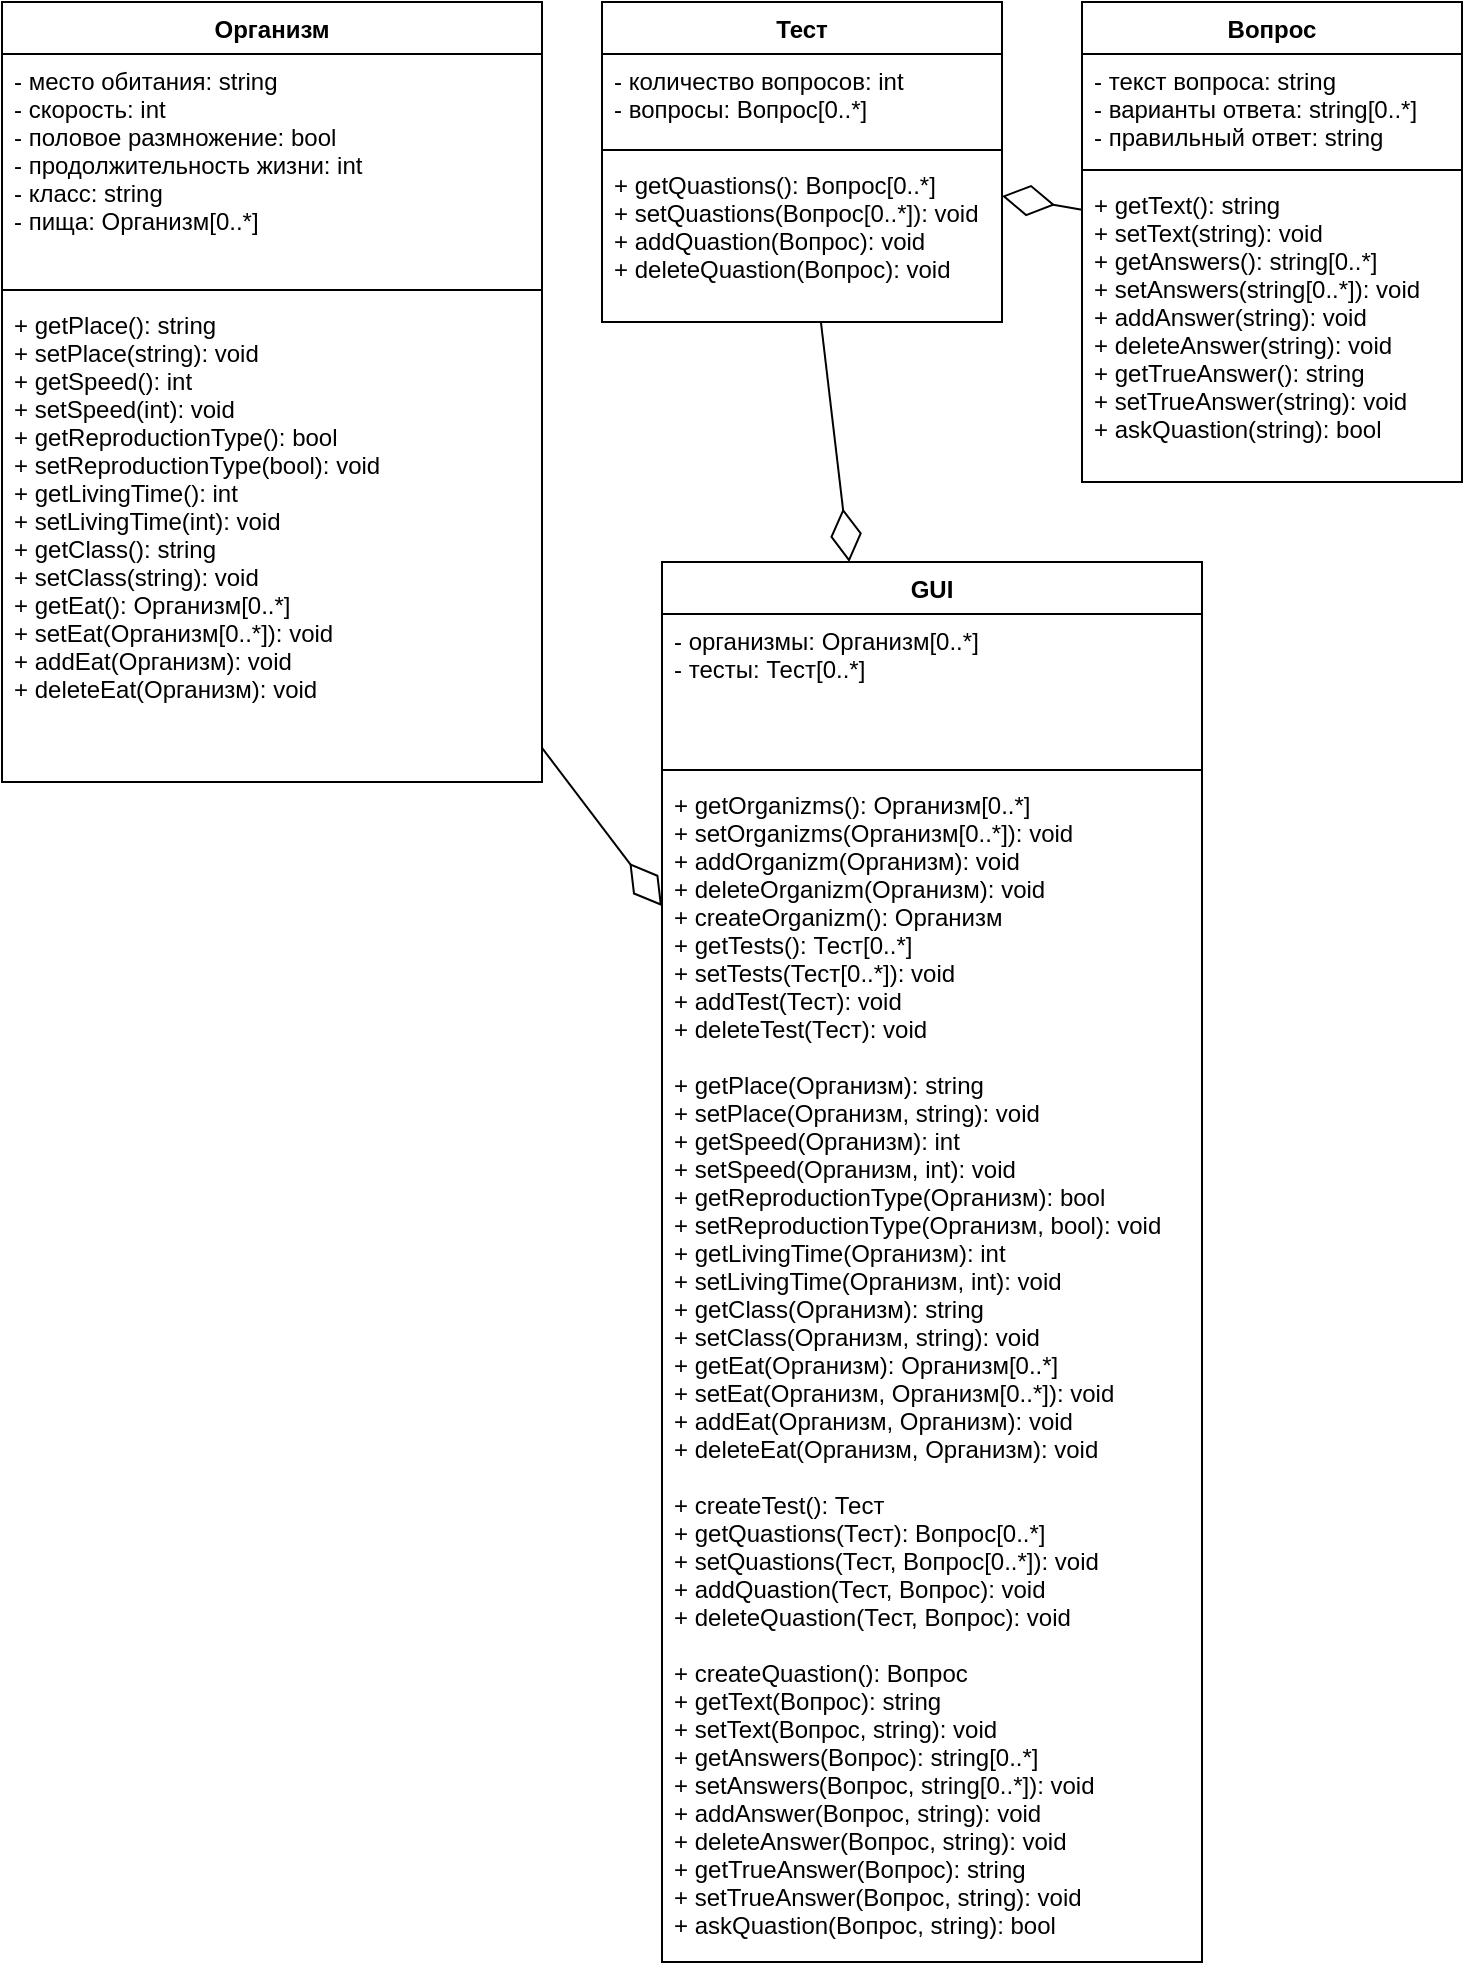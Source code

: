 <mxfile version="12.2.2" type="device" pages="1"><diagram id="Wq7GN9JAdPdPRqMJCTW3" name="Page-1"><mxGraphModel dx="854" dy="496" grid="1" gridSize="10" guides="1" tooltips="1" connect="1" arrows="1" fold="1" page="1" pageScale="1" pageWidth="827" pageHeight="1169" math="0" shadow="0"><root><mxCell id="0"/><mxCell id="1" parent="0"/><mxCell id="7-B2YhpawIQ-DdVbOOLG-5" value="Организм" style="swimlane;fontStyle=1;align=center;verticalAlign=top;childLayout=stackLayout;horizontal=1;startSize=26;horizontalStack=0;resizeParent=1;resizeParentMax=0;resizeLast=0;collapsible=1;marginBottom=0;" parent="1" vertex="1"><mxGeometry x="70" y="40" width="270" height="390" as="geometry"/></mxCell><mxCell id="7-B2YhpawIQ-DdVbOOLG-6" value="- место обитания: string&#10;- скорость: int&#10;- половое размножение: bool&#10;- продолжительность жизни: int&#10;- класс: string&#10;- пища: Организм[0..*]&#10;" style="text;strokeColor=none;fillColor=none;align=left;verticalAlign=top;spacingLeft=4;spacingRight=4;overflow=hidden;rotatable=0;points=[[0,0.5],[1,0.5]];portConstraint=eastwest;" parent="7-B2YhpawIQ-DdVbOOLG-5" vertex="1"><mxGeometry y="26" width="270" height="114" as="geometry"/></mxCell><mxCell id="7-B2YhpawIQ-DdVbOOLG-7" value="" style="line;strokeWidth=1;fillColor=none;align=left;verticalAlign=middle;spacingTop=-1;spacingLeft=3;spacingRight=3;rotatable=0;labelPosition=right;points=[];portConstraint=eastwest;" parent="7-B2YhpawIQ-DdVbOOLG-5" vertex="1"><mxGeometry y="140" width="270" height="8" as="geometry"/></mxCell><mxCell id="7-B2YhpawIQ-DdVbOOLG-8" value="+ getPlace(): string&#10;+ setPlace(string): void&#10;+ getSpeed(): int&#10;+ setSpeed(int): void&#10;+ getReproductionType(): bool&#10;+ setReproductionType(bool): void&#10;+ getLivingTime(): int&#10;+ setLivingTime(int): void&#10;+ getClass(): string&#10;+ setClass(string): void&#10;+ getEat(): Организм[0..*]&#10;+ setEat(Организм[0..*]): void&#10;+ addEat(Организм): void&#10;+ deleteEat(Организм): void" style="text;strokeColor=none;fillColor=none;align=left;verticalAlign=top;spacingLeft=4;spacingRight=4;overflow=hidden;rotatable=0;points=[[0,0.5],[1,0.5]];portConstraint=eastwest;" parent="7-B2YhpawIQ-DdVbOOLG-5" vertex="1"><mxGeometry y="148" width="270" height="242" as="geometry"/></mxCell><mxCell id="-FsxiZH_q6cT2GIHs350-1" value="Тест" style="swimlane;fontStyle=1;align=center;verticalAlign=top;childLayout=stackLayout;horizontal=1;startSize=26;horizontalStack=0;resizeParent=1;resizeParentMax=0;resizeLast=0;collapsible=1;marginBottom=0;" parent="1" vertex="1"><mxGeometry x="370" y="40" width="200" height="160" as="geometry"/></mxCell><mxCell id="-FsxiZH_q6cT2GIHs350-2" value="- количество вопросов: int&#10;- вопросы: Вопрос[0..*]" style="text;strokeColor=none;fillColor=none;align=left;verticalAlign=top;spacingLeft=4;spacingRight=4;overflow=hidden;rotatable=0;points=[[0,0.5],[1,0.5]];portConstraint=eastwest;" parent="-FsxiZH_q6cT2GIHs350-1" vertex="1"><mxGeometry y="26" width="200" height="44" as="geometry"/></mxCell><mxCell id="-FsxiZH_q6cT2GIHs350-3" value="" style="line;strokeWidth=1;fillColor=none;align=left;verticalAlign=middle;spacingTop=-1;spacingLeft=3;spacingRight=3;rotatable=0;labelPosition=right;points=[];portConstraint=eastwest;" parent="-FsxiZH_q6cT2GIHs350-1" vertex="1"><mxGeometry y="70" width="200" height="8" as="geometry"/></mxCell><mxCell id="-FsxiZH_q6cT2GIHs350-4" value="+ getQuastions(): Вопрос[0..*]&#10;+ setQuastions(Вопрос[0..*]): void&#10;+ addQuastion(Вопрос): void&#10;+ deleteQuastion(Вопрос): void" style="text;strokeColor=none;fillColor=none;align=left;verticalAlign=top;spacingLeft=4;spacingRight=4;overflow=hidden;rotatable=0;points=[[0,0.5],[1,0.5]];portConstraint=eastwest;" parent="-FsxiZH_q6cT2GIHs350-1" vertex="1"><mxGeometry y="78" width="200" height="82" as="geometry"/></mxCell><mxCell id="-FsxiZH_q6cT2GIHs350-5" value="Вопрос" style="swimlane;fontStyle=1;align=center;verticalAlign=top;childLayout=stackLayout;horizontal=1;startSize=26;horizontalStack=0;resizeParent=1;resizeParentMax=0;resizeLast=0;collapsible=1;marginBottom=0;" parent="1" vertex="1"><mxGeometry x="610" y="40" width="190" height="240" as="geometry"/></mxCell><mxCell id="-FsxiZH_q6cT2GIHs350-6" value="- текст вопроса: string&#10;- варианты ответа: string[0..*]&#10;- правильный ответ: string" style="text;strokeColor=none;fillColor=none;align=left;verticalAlign=top;spacingLeft=4;spacingRight=4;overflow=hidden;rotatable=0;points=[[0,0.5],[1,0.5]];portConstraint=eastwest;" parent="-FsxiZH_q6cT2GIHs350-5" vertex="1"><mxGeometry y="26" width="190" height="54" as="geometry"/></mxCell><mxCell id="-FsxiZH_q6cT2GIHs350-7" value="" style="line;strokeWidth=1;fillColor=none;align=left;verticalAlign=middle;spacingTop=-1;spacingLeft=3;spacingRight=3;rotatable=0;labelPosition=right;points=[];portConstraint=eastwest;" parent="-FsxiZH_q6cT2GIHs350-5" vertex="1"><mxGeometry y="80" width="190" height="8" as="geometry"/></mxCell><mxCell id="-FsxiZH_q6cT2GIHs350-8" value="+ getText(): string&#10;+ setText(string): void&#10;+ getAnswers(): string[0..*]&#10;+ setAnswers(string[0..*]): void&#10;+ addAnswer(string): void&#10;+ deleteAnswer(string): void&#10;+ getTrueAnswer(): string&#10;+ setTrueAnswer(string): void&#10;+ askQuastion(string): bool" style="text;strokeColor=none;fillColor=none;align=left;verticalAlign=top;spacingLeft=4;spacingRight=4;overflow=hidden;rotatable=0;points=[[0,0.5],[1,0.5]];portConstraint=eastwest;" parent="-FsxiZH_q6cT2GIHs350-5" vertex="1"><mxGeometry y="88" width="190" height="152" as="geometry"/></mxCell><mxCell id="-FsxiZH_q6cT2GIHs350-10" value="" style="endArrow=diamondThin;endFill=0;endSize=24;html=1;" parent="1" source="-FsxiZH_q6cT2GIHs350-5" target="-FsxiZH_q6cT2GIHs350-1" edge="1"><mxGeometry width="160" relative="1" as="geometry"><mxPoint x="70" y="520" as="sourcePoint"/><mxPoint x="230" y="520" as="targetPoint"/></mxGeometry></mxCell><mxCell id="-FsxiZH_q6cT2GIHs350-11" value="GUI" style="swimlane;fontStyle=1;align=center;verticalAlign=top;childLayout=stackLayout;horizontal=1;startSize=26;horizontalStack=0;resizeParent=1;resizeParentMax=0;resizeLast=0;collapsible=1;marginBottom=0;" parent="1" vertex="1"><mxGeometry x="400" y="320" width="270" height="700" as="geometry"/></mxCell><mxCell id="-FsxiZH_q6cT2GIHs350-12" value="- организмы: Организм[0..*]&#10;- тесты: Тест[0..*]" style="text;strokeColor=none;fillColor=none;align=left;verticalAlign=top;spacingLeft=4;spacingRight=4;overflow=hidden;rotatable=0;points=[[0,0.5],[1,0.5]];portConstraint=eastwest;" parent="-FsxiZH_q6cT2GIHs350-11" vertex="1"><mxGeometry y="26" width="270" height="74" as="geometry"/></mxCell><mxCell id="-FsxiZH_q6cT2GIHs350-13" value="" style="line;strokeWidth=1;fillColor=none;align=left;verticalAlign=middle;spacingTop=-1;spacingLeft=3;spacingRight=3;rotatable=0;labelPosition=right;points=[];portConstraint=eastwest;" parent="-FsxiZH_q6cT2GIHs350-11" vertex="1"><mxGeometry y="100" width="270" height="8" as="geometry"/></mxCell><mxCell id="-FsxiZH_q6cT2GIHs350-14" value="+ getOrganizms(): Организм[0..*]&#10;+ setOrganizms(Организм[0..*]): void&#10;+ addOrganizm(Организм): void&#10;+ deleteOrganizm(Организм): void&#10;+ createOrganizm(): Организм&#10;+ getTests(): Тест[0..*]&#10;+ setTests(Тест[0..*]): void&#10;+ addTest(Тест): void&#10;+ deleteTest(Тест): void&#10;&#10;+ getPlace(Организм): string&#10;+ setPlace(Организм, string): void&#10;+ getSpeed(Организм): int&#10;+ setSpeed(Организм, int): void&#10;+ getReproductionType(Организм): bool&#10;+ setReproductionType(Организм, bool): void&#10;+ getLivingTime(Организм): int&#10;+ setLivingTime(Организм, int): void&#10;+ getClass(Организм): string&#10;+ setClass(Организм, string): void&#10;+ getEat(Организм): Организм[0..*]&#10;+ setEat(Организм, Организм[0..*]): void&#10;+ addEat(Организм, Организм): void&#10;+ deleteEat(Организм, Организм): void&#10;&#10;+ createTest(): Тест&#10;+ getQuastions(Тест): Вопрос[0..*]&#10;+ setQuastions(Тест, Вопрос[0..*]): void&#10;+ addQuastion(Тест, Вопрос): void&#10;+ deleteQuastion(Тест, Вопрос): void&#10;&#10;+ createQuastion(): Вопрос&#10;+ getText(Вопрос): string&#10;+ setText(Вопрос, string): void&#10;+ getAnswers(Вопрос): string[0..*]&#10;+ setAnswers(Вопрос, string[0..*]): void&#10;+ addAnswer(Вопрос, string): void&#10;+ deleteAnswer(Вопрос, string): void&#10;+ getTrueAnswer(Вопрос): string&#10;+ setTrueAnswer(Вопрос, string): void&#10;+ askQuastion(Вопрос, string): bool" style="text;strokeColor=none;fillColor=none;align=left;verticalAlign=top;spacingLeft=4;spacingRight=4;overflow=hidden;rotatable=0;points=[[0,0.5],[1,0.5]];portConstraint=eastwest;" parent="-FsxiZH_q6cT2GIHs350-11" vertex="1"><mxGeometry y="108" width="270" height="592" as="geometry"/></mxCell><mxCell id="-FsxiZH_q6cT2GIHs350-15" value="" style="endArrow=diamondThin;endFill=0;endSize=24;html=1;" parent="1" source="7-B2YhpawIQ-DdVbOOLG-5" target="-FsxiZH_q6cT2GIHs350-11" edge="1"><mxGeometry width="160" relative="1" as="geometry"><mxPoint x="340" y="309" as="sourcePoint"/><mxPoint x="500" y="309" as="targetPoint"/></mxGeometry></mxCell><mxCell id="-FsxiZH_q6cT2GIHs350-16" value="" style="endArrow=diamondThin;endFill=0;endSize=24;html=1;" parent="1" source="-FsxiZH_q6cT2GIHs350-1" target="-FsxiZH_q6cT2GIHs350-11" edge="1"><mxGeometry width="160" relative="1" as="geometry"><mxPoint x="450" y="250" as="sourcePoint"/><mxPoint x="230" y="600" as="targetPoint"/></mxGeometry></mxCell></root></mxGraphModel></diagram></mxfile>